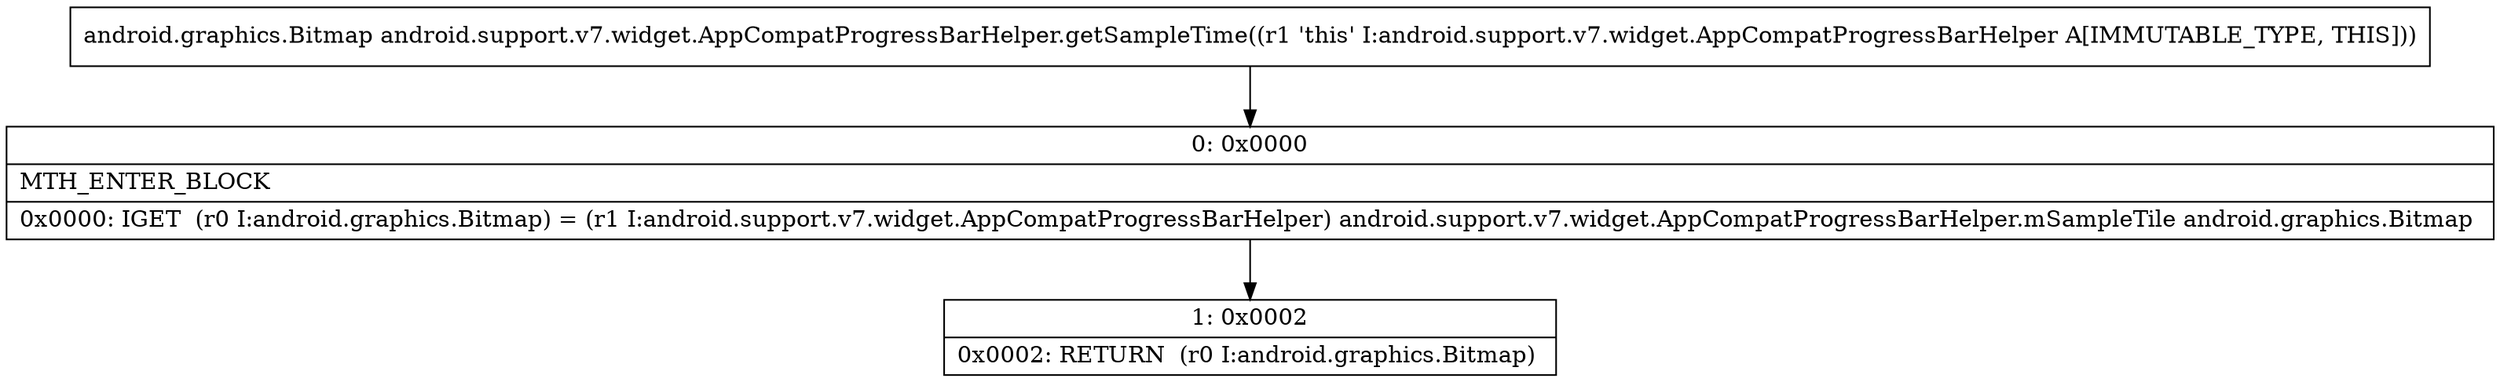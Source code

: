 digraph "CFG forandroid.support.v7.widget.AppCompatProgressBarHelper.getSampleTime()Landroid\/graphics\/Bitmap;" {
Node_0 [shape=record,label="{0\:\ 0x0000|MTH_ENTER_BLOCK\l|0x0000: IGET  (r0 I:android.graphics.Bitmap) = (r1 I:android.support.v7.widget.AppCompatProgressBarHelper) android.support.v7.widget.AppCompatProgressBarHelper.mSampleTile android.graphics.Bitmap \l}"];
Node_1 [shape=record,label="{1\:\ 0x0002|0x0002: RETURN  (r0 I:android.graphics.Bitmap) \l}"];
MethodNode[shape=record,label="{android.graphics.Bitmap android.support.v7.widget.AppCompatProgressBarHelper.getSampleTime((r1 'this' I:android.support.v7.widget.AppCompatProgressBarHelper A[IMMUTABLE_TYPE, THIS])) }"];
MethodNode -> Node_0;
Node_0 -> Node_1;
}

